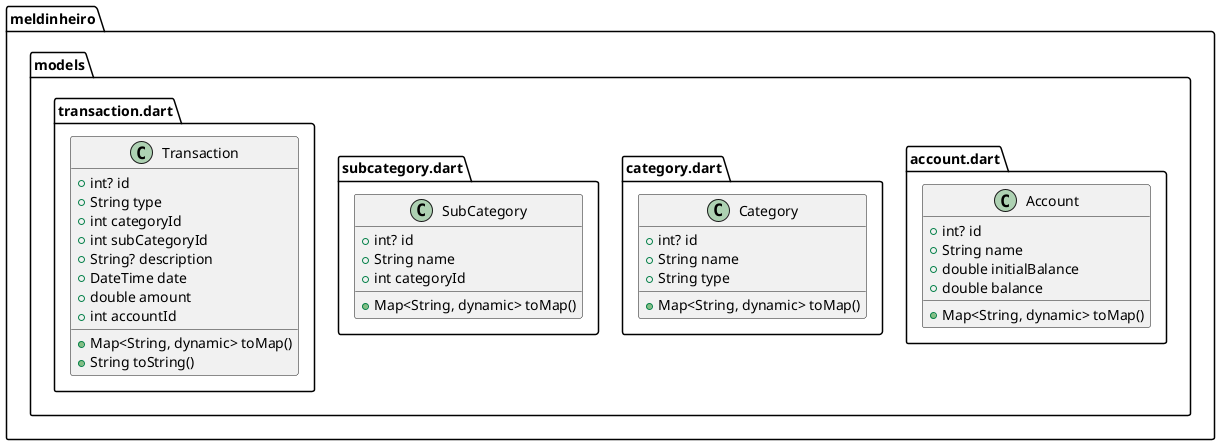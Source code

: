 @startuml
set namespaceSeparator ::

class "meldinheiro::models::account.dart::Account" {
  +int? id
  +String name
  +double initialBalance
  +double balance
  +Map<String, dynamic> toMap()
}

class "meldinheiro::models::category.dart::Category" {
  +int? id
  +String name
  +String type
  +Map<String, dynamic> toMap()
}

class "meldinheiro::models::subcategory.dart::SubCategory" {
  +int? id
  +String name
  +int categoryId
  +Map<String, dynamic> toMap()
}

class "meldinheiro::models::transaction.dart::Transaction" {
  +int? id
  +String type
  +int categoryId
  +int subCategoryId
  +String? description
  +DateTime date
  +double amount
  +int accountId
  +Map<String, dynamic> toMap()
  +String toString()
}
@enduml